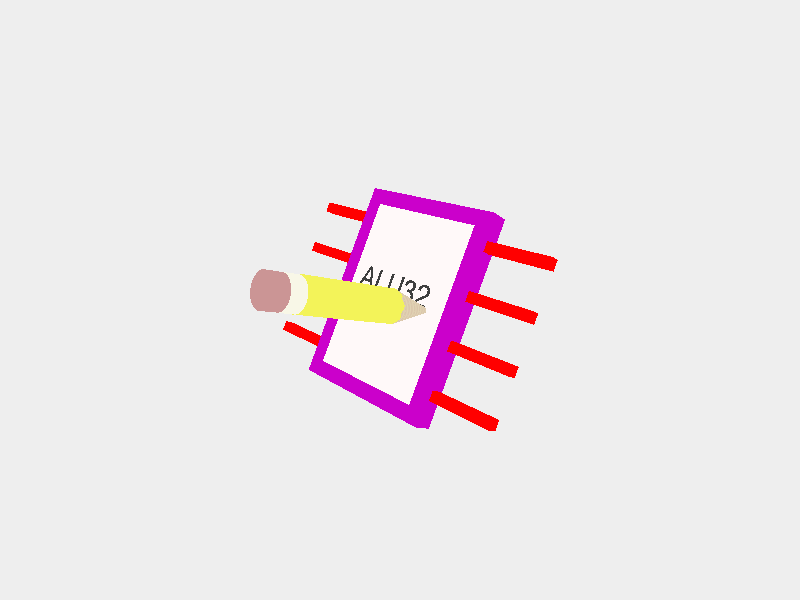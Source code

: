 //
// Gate Logo
// by Jeffery P. Hansen
//

//global_settings { assumed_gamma 2.2 }

#include "shapes.inc"
#include "chars.inc"
#include "colors.inc"
#include "textures.inc"
#include "woods.inc"
#include "metals.inc"

#declare Ink_Text =
  texture {
    pigment { rgb <0.05, 0.05, 0.05>  }
    finish {
      specular 0.0
      ambient 0.0
    }
  }

#declare Chip_Text =
  texture {
    pigment { rgb <.6,0,.6>  }
    finish {
//      metallic
      specular 0.2
//      roughness 0.1
      ambient 0.5
//      diffuse 0.2
//      reflection .2
    }
  }

#declare Erase_Text =
  texture {
    pigment { rgb <.6,.3,.3>  }
    finish {
      specular 0
      roughness 0.3
      ambient 0.2
    }
  }

#declare Yellow_Paint =
  texture {
    pigment { rgb <.9,0.9,0.1>  }
    finish {
      specular 0.2
      ambient 0.1
    }
  }

#declare Pin_Text =
  texture {
    pigment { rgb <1,0,0>  }
    finish {
      metallic
      specular 1
//      roughness 0.1
//      ambient 0.2
//      diffuse 0.2
      reflection .2
    }
  }

#declare Paper_Text =
  texture {
    pigment { rgb <1,0.95,0.95>  }
    finish {
      specular 0.1
      roughness 0.1
      ambient 0.2
      diffuse 0.2
    }
  }

#declare Pencil =
  union {
    #local L = 1.5;
    #local R = 0.15;
    #local Q = 0.03;
    #local X = 10;
    #local D = 0.5;
    #local E = 0.3;
    intersection {
      intersection {
        box { <0,-R,-R>, <L,R,R> }
        object { box { <0,-R,-R>, <L,R,R> } rotate 45*x }
        texture { Yellow_Paint }
      }
      object { cone { <0.0,0,0> , 0, <D*X, 0, 0>, R*X} texture { T_Wood3} }
    }
    intersection {
      object { cylinder { 0*x, L*x, Q } }
      object { cone { <-0.01,0,0> , 0, <D*X, 0, 0>, R*X} }
    }
    object { cylinder { L*x, (L+E)*x, R } texture { Erase_Text } }
    object { cylinder { L*x, (L+E/2)*x, 1.01*R } texture { T_Silver_1A } }
  }

#declare Chip =
  union {
    #local W = 0.75;
    #local H = 1.0;
    #local D = 0.1;
    #local T = 0.15;

    intersection {
      box { <-W,-D,-H>, <W, D, H> }
      box { <-(W-T),-2*D,-(H-T)>, <W-T, 2*D, H-T> inverse }
      texture { Chip_Text }
    }
    object { box { <-(W-T),-D,-(H-T)>, <W-T,D,H-T> } texture { Paper_Text }}

    object { text { ttf "cyrvetic.ttf" "ALU32" 0.3, 0 }
	scale 0.3
	rotate 90*x
	translate <-0.5,0.101,0.0>
	texture { Ink_Text }
    }

    #local i = 0;
    #local PS = W - 0.05;
    #local Q = 0.3;
    #local PW = 0.05;
    #local PD = 0.05;
    #local L = 0.7;
    #while (i <= 3)
      #local Z = -1 + Q + (i/3.0)*(2-2*Q);
      box { <-PS,-PD,Z-PW>, <-(PS+L),PD,Z+PW> texture { Pin_Text } }
      box { <PS,-PD,Z-PW>, <PS+L,PD,Z+PW> texture { Pin_Text } }
      #local i = i + 1;
    #end

    rotate x*-90
  }

union {
  object { Chip }
  object { Pencil rotate 100*y rotate 60*z rotate 0*x translate <0.4, -0.0, 0> }
  rotate y*40
  rotate z*-20
}


#declare CV = 0.85098039215686274509;
  sky_sphere {
    pigment {
      colour red CV green CV blue CV
    }
  }


//
// Where are we anyway?
//
camera {
  location  <0.0, 0.0, -5.8>
  look_at <0.0, 0.0,  0.0>
}

light_source {
  <-20.0, 10.0, -30>
  colour White *5
}
